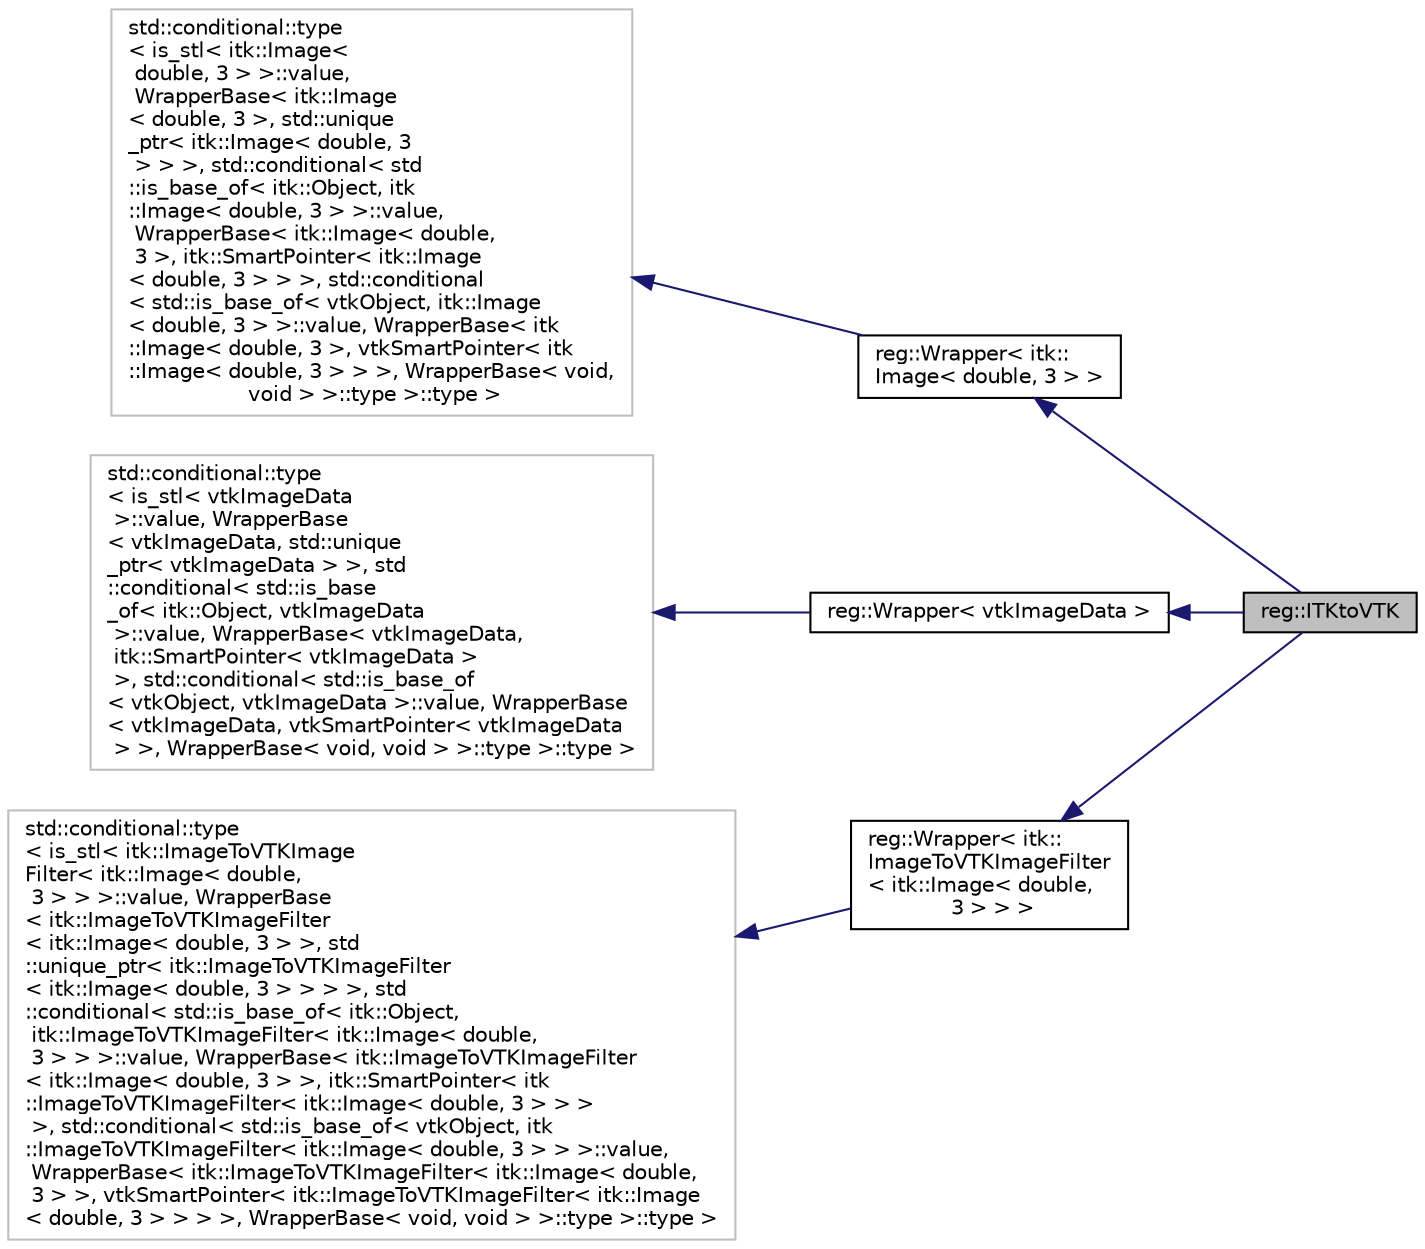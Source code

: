 digraph "reg::ITKtoVTK"
{
  edge [fontname="Helvetica",fontsize="10",labelfontname="Helvetica",labelfontsize="10"];
  node [fontname="Helvetica",fontsize="10",shape=record];
  rankdir="LR";
  Node7 [label="reg::ITKtoVTK",height=0.2,width=0.4,color="black", fillcolor="grey75", style="filled", fontcolor="black"];
  Node8 -> Node7 [dir="back",color="midnightblue",fontsize="10",style="solid",fontname="Helvetica"];
  Node8 [label="reg::Wrapper\< itk::\lImage\< double, 3 \> \>",height=0.2,width=0.4,color="black", fillcolor="white", style="filled",URL="$structreg_1_1_wrapper.html"];
  Node9 -> Node8 [dir="back",color="midnightblue",fontsize="10",style="solid",fontname="Helvetica"];
  Node9 [label="std::conditional::type\l\< is_stl\< itk::Image\<\l double, 3 \> \>::value,\l WrapperBase\< itk::Image\l\< double, 3 \>, std::unique\l_ptr\< itk::Image\< double, 3\l \> \> \>, std::conditional\< std\l::is_base_of\< itk::Object, itk\l::Image\< double, 3 \> \>::value,\l WrapperBase\< itk::Image\< double,\l 3 \>, itk::SmartPointer\< itk::Image\l\< double, 3 \> \> \>, std::conditional\l\< std::is_base_of\< vtkObject, itk::Image\l\< double, 3 \> \>::value, WrapperBase\< itk\l::Image\< double, 3 \>, vtkSmartPointer\< itk\l::Image\< double, 3 \> \> \>, WrapperBase\< void,\l void \> \>::type \>::type \>",height=0.2,width=0.4,color="grey75", fillcolor="white", style="filled"];
  Node10 -> Node7 [dir="back",color="midnightblue",fontsize="10",style="solid",fontname="Helvetica"];
  Node10 [label="reg::Wrapper\< vtkImageData \>",height=0.2,width=0.4,color="black", fillcolor="white", style="filled",URL="$structreg_1_1_wrapper.html"];
  Node11 -> Node10 [dir="back",color="midnightblue",fontsize="10",style="solid",fontname="Helvetica"];
  Node11 [label="std::conditional::type\l\< is_stl\< vtkImageData\l \>::value, WrapperBase\l\< vtkImageData, std::unique\l_ptr\< vtkImageData \> \>, std\l::conditional\< std::is_base\l_of\< itk::Object, vtkImageData\l \>::value, WrapperBase\< vtkImageData,\l itk::SmartPointer\< vtkImageData \>\l \>, std::conditional\< std::is_base_of\l\< vtkObject, vtkImageData \>::value, WrapperBase\l\< vtkImageData, vtkSmartPointer\< vtkImageData\l \> \>, WrapperBase\< void, void \> \>::type \>::type \>",height=0.2,width=0.4,color="grey75", fillcolor="white", style="filled"];
  Node12 -> Node7 [dir="back",color="midnightblue",fontsize="10",style="solid",fontname="Helvetica"];
  Node12 [label="reg::Wrapper\< itk::\lImageToVTKImageFilter\l\< itk::Image\< double,\l 3 \> \> \>",height=0.2,width=0.4,color="black", fillcolor="white", style="filled",URL="$structreg_1_1_wrapper.html"];
  Node13 -> Node12 [dir="back",color="midnightblue",fontsize="10",style="solid",fontname="Helvetica"];
  Node13 [label="std::conditional::type\l\< is_stl\< itk::ImageToVTKImage\lFilter\< itk::Image\< double,\l 3 \> \> \>::value, WrapperBase\l\< itk::ImageToVTKImageFilter\l\< itk::Image\< double, 3 \> \>, std\l::unique_ptr\< itk::ImageToVTKImageFilter\l\< itk::Image\< double, 3 \> \> \> \>, std\l::conditional\< std::is_base_of\< itk::Object,\l itk::ImageToVTKImageFilter\< itk::Image\< double,\l 3 \> \> \>::value, WrapperBase\< itk::ImageToVTKImageFilter\l\< itk::Image\< double, 3 \> \>, itk::SmartPointer\< itk\l::ImageToVTKImageFilter\< itk::Image\< double, 3 \> \> \>\l \>, std::conditional\< std::is_base_of\< vtkObject, itk\l::ImageToVTKImageFilter\< itk::Image\< double, 3 \> \> \>::value,\l WrapperBase\< itk::ImageToVTKImageFilter\< itk::Image\< double,\l 3 \> \>, vtkSmartPointer\< itk::ImageToVTKImageFilter\< itk::Image\l\< double, 3 \> \> \> \>, WrapperBase\< void, void \> \>::type \>::type \>",height=0.2,width=0.4,color="grey75", fillcolor="white", style="filled"];
}
